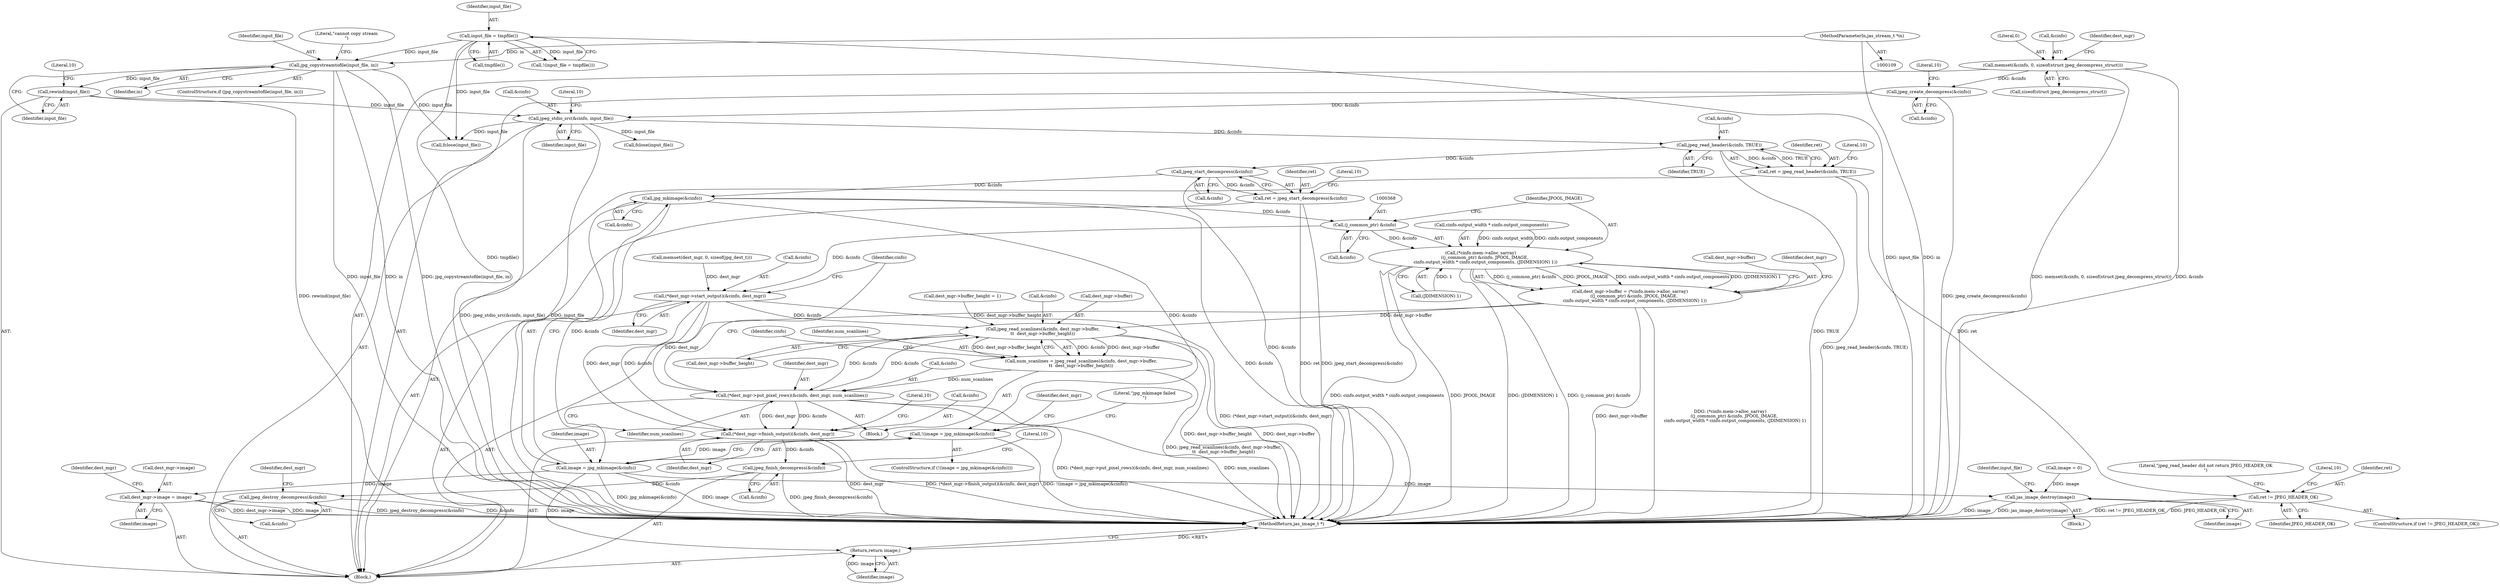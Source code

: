 digraph "0_jasper_d42b2388f7f8e0332c846675133acea151fc557a_40@API" {
"1000217" [label="(Call,jpeg_read_header(&cinfo, TRUE))"];
"1000205" [label="(Call,jpeg_stdio_src(&cinfo, input_file))"];
"1000194" [label="(Call,jpeg_create_decompress(&cinfo))"];
"1000134" [label="(Call,memset(&cinfo, 0, sizeof(struct jpeg_decompress_struct)))"];
"1000173" [label="(Call,rewind(input_file))"];
"1000166" [label="(Call,jpg_copystreamtofile(input_file, in))"];
"1000158" [label="(Call,input_file = tmpfile())"];
"1000110" [label="(MethodParameterIn,jas_stream_t *in)"];
"1000215" [label="(Call,ret = jpeg_read_header(&cinfo, TRUE))"];
"1000227" [label="(Call,ret != JPEG_HEADER_OK)"];
"1000256" [label="(Call,jpeg_start_decompress(&cinfo))"];
"1000254" [label="(Call,ret = jpeg_start_decompress(&cinfo))"];
"1000320" [label="(Call,jpg_mkimage(&cinfo))"];
"1000317" [label="(Call,!(image = jpg_mkimage(&cinfo)))"];
"1000318" [label="(Call,image = jpg_mkimage(&cinfo))"];
"1000327" [label="(Call,dest_mgr->image = image)"];
"1000465" [label="(Return,return image;)"];
"1000480" [label="(Call,jas_image_destroy(image))"];
"1000367" [label="(Call,(j_common_ptr) &cinfo)"];
"1000366" [label="(Call,(*cinfo.mem->alloc_sarray)\n      ((j_common_ptr) &cinfo, JPOOL_IMAGE,\n       cinfo.output_width * cinfo.output_components, (JDIMENSION) 1))"];
"1000362" [label="(Call,dest_mgr->buffer = (*cinfo.mem->alloc_sarray)\n      ((j_common_ptr) &cinfo, JPOOL_IMAGE,\n       cinfo.output_width * cinfo.output_components, (JDIMENSION) 1))"];
"1000407" [label="(Call,jpeg_read_scanlines(&cinfo, dest_mgr->buffer,\n\t\t  dest_mgr->buffer_height))"];
"1000405" [label="(Call,num_scanlines = jpeg_read_scanlines(&cinfo, dest_mgr->buffer,\n\t\t  dest_mgr->buffer_height))"];
"1000416" [label="(Call,(*dest_mgr->put_pixel_rows)(&cinfo, dest_mgr, num_scanlines))"];
"1000421" [label="(Call,(*dest_mgr->finish_output)(&cinfo, dest_mgr))"];
"1000431" [label="(Call,jpeg_finish_decompress(&cinfo))"];
"1000440" [label="(Call,jpeg_destroy_decompress(&cinfo))"];
"1000392" [label="(Call,(*dest_mgr->start_output)(&cinfo, dest_mgr))"];
"1000160" [label="(Call,tmpfile())"];
"1000173" [label="(Call,rewind(input_file))"];
"1000431" [label="(Call,jpeg_finish_decompress(&cinfo))"];
"1000404" [label="(Block,)"];
"1000195" [label="(Call,&cinfo)"];
"1000222" [label="(Literal,10)"];
"1000320" [label="(Call,jpg_mkimage(&cinfo))"];
"1000372" [label="(Call,cinfo.output_width * cinfo.output_components)"];
"1000216" [label="(Identifier,ret)"];
"1000174" [label="(Identifier,input_file)"];
"1000318" [label="(Call,image = jpg_mkimage(&cinfo))"];
"1000328" [label="(Call,dest_mgr->image)"];
"1000316" [label="(ControlStructure,if (!(image = jpg_mkimage(&cinfo))))"];
"1000226" [label="(ControlStructure,if (ret != JPEG_HEADER_OK))"];
"1000321" [label="(Call,&cinfo)"];
"1000382" [label="(Call,dest_mgr->buffer_height = 1)"];
"1000329" [label="(Identifier,dest_mgr)"];
"1000220" [label="(Identifier,TRUE)"];
"1000421" [label="(Call,(*dest_mgr->finish_output)(&cinfo, dest_mgr))"];
"1000392" [label="(Call,(*dest_mgr->start_output)(&cinfo, dest_mgr))"];
"1000367" [label="(Call,(j_common_ptr) &cinfo)"];
"1000206" [label="(Call,&cinfo)"];
"1000413" [label="(Call,dest_mgr->buffer_height)"];
"1000159" [label="(Identifier,input_file)"];
"1000483" [label="(Identifier,input_file)"];
"1000215" [label="(Call,ret = jpeg_read_header(&cinfo, TRUE))"];
"1000481" [label="(Identifier,image)"];
"1000363" [label="(Call,dest_mgr->buffer)"];
"1000384" [label="(Identifier,dest_mgr)"];
"1000208" [label="(Identifier,input_file)"];
"1000194" [label="(Call,jpeg_create_decompress(&cinfo))"];
"1000217" [label="(Call,jpeg_read_header(&cinfo, TRUE))"];
"1000256" [label="(Call,jpeg_start_decompress(&cinfo))"];
"1000424" [label="(Identifier,dest_mgr)"];
"1000134" [label="(Call,memset(&cinfo, 0, sizeof(struct jpeg_decompress_struct)))"];
"1000408" [label="(Call,&cinfo)"];
"1000405" [label="(Call,num_scanlines = jpeg_read_scanlines(&cinfo, dest_mgr->buffer,\n\t\t  dest_mgr->buffer_height))"];
"1000110" [label="(MethodParameterIn,jas_stream_t *in)"];
"1000140" [label="(Call,memset(dest_mgr, 0, sizeof(jpg_dest_t)))"];
"1000257" [label="(Call,&cinfo)"];
"1000141" [label="(Identifier,dest_mgr)"];
"1000218" [label="(Call,&cinfo)"];
"1000327" [label="(Call,dest_mgr->image = image)"];
"1000395" [label="(Identifier,dest_mgr)"];
"1000229" [label="(Identifier,JPEG_HEADER_OK)"];
"1000319" [label="(Identifier,image)"];
"1000255" [label="(Identifier,ret)"];
"1000260" [label="(Literal,10)"];
"1000432" [label="(Call,&cinfo)"];
"1000420" [label="(Identifier,num_scanlines)"];
"1000419" [label="(Identifier,dest_mgr)"];
"1000210" [label="(Literal,10)"];
"1000366" [label="(Call,(*cinfo.mem->alloc_sarray)\n      ((j_common_ptr) &cinfo, JPOOL_IMAGE,\n       cinfo.output_width * cinfo.output_components, (JDIMENSION) 1))"];
"1000445" [label="(Identifier,dest_mgr)"];
"1000232" [label="(Literal,\"jpeg_read_header did not return JPEG_HEADER_OK\n\")"];
"1000362" [label="(Call,dest_mgr->buffer = (*cinfo.mem->alloc_sarray)\n      ((j_common_ptr) &cinfo, JPOOL_IMAGE,\n       cinfo.output_width * cinfo.output_components, (JDIMENSION) 1))"];
"1000369" [label="(Call,&cinfo)"];
"1000416" [label="(Call,(*dest_mgr->put_pixel_rows)(&cinfo, dest_mgr, num_scanlines))"];
"1000379" [label="(Call,(JDIMENSION) 1)"];
"1000426" [label="(Literal,10)"];
"1000371" [label="(Identifier,JPOOL_IMAGE)"];
"1000150" [label="(Call,image = 0)"];
"1000489" [label="(MethodReturn,jas_image_t *)"];
"1000479" [label="(Block,)"];
"1000317" [label="(Call,!(image = jpg_mkimage(&cinfo)))"];
"1000480" [label="(Call,jas_image_destroy(image))"];
"1000167" [label="(Identifier,input_file)"];
"1000198" [label="(Literal,10)"];
"1000138" [label="(Call,sizeof(struct jpeg_decompress_struct))"];
"1000234" [label="(Literal,10)"];
"1000407" [label="(Call,jpeg_read_scanlines(&cinfo, dest_mgr->buffer,\n\t\t  dest_mgr->buffer_height))"];
"1000422" [label="(Call,&cinfo)"];
"1000168" [label="(Identifier,in)"];
"1000418" [label="(Identifier,cinfo)"];
"1000399" [label="(Identifier,cinfo)"];
"1000137" [label="(Literal,0)"];
"1000325" [label="(Literal,\"jpg_mkimage failed\n\")"];
"1000466" [label="(Identifier,image)"];
"1000158" [label="(Call,input_file = tmpfile())"];
"1000254" [label="(Call,ret = jpeg_start_decompress(&cinfo))"];
"1000417" [label="(Call,&cinfo)"];
"1000336" [label="(Identifier,dest_mgr)"];
"1000157" [label="(Call,!(input_file = tmpfile()))"];
"1000393" [label="(Call,&cinfo)"];
"1000410" [label="(Call,dest_mgr->buffer)"];
"1000406" [label="(Identifier,num_scanlines)"];
"1000331" [label="(Identifier,image)"];
"1000228" [label="(Identifier,ret)"];
"1000176" [label="(Literal,10)"];
"1000205" [label="(Call,jpeg_stdio_src(&cinfo, input_file))"];
"1000440" [label="(Call,jpeg_destroy_decompress(&cinfo))"];
"1000227" [label="(Call,ret != JPEG_HEADER_OK)"];
"1000171" [label="(Literal,\"cannot copy stream\n\")"];
"1000435" [label="(Literal,10)"];
"1000465" [label="(Return,return image;)"];
"1000441" [label="(Call,&cinfo)"];
"1000452" [label="(Call,fclose(input_file))"];
"1000112" [label="(Block,)"];
"1000485" [label="(Call,fclose(input_file))"];
"1000135" [label="(Call,&cinfo)"];
"1000166" [label="(Call,jpg_copystreamtofile(input_file, in))"];
"1000165" [label="(ControlStructure,if (jpg_copystreamtofile(input_file, in)))"];
"1000217" -> "1000215"  [label="AST: "];
"1000217" -> "1000220"  [label="CFG: "];
"1000218" -> "1000217"  [label="AST: "];
"1000220" -> "1000217"  [label="AST: "];
"1000215" -> "1000217"  [label="CFG: "];
"1000217" -> "1000489"  [label="DDG: TRUE"];
"1000217" -> "1000215"  [label="DDG: &cinfo"];
"1000217" -> "1000215"  [label="DDG: TRUE"];
"1000205" -> "1000217"  [label="DDG: &cinfo"];
"1000217" -> "1000256"  [label="DDG: &cinfo"];
"1000205" -> "1000112"  [label="AST: "];
"1000205" -> "1000208"  [label="CFG: "];
"1000206" -> "1000205"  [label="AST: "];
"1000208" -> "1000205"  [label="AST: "];
"1000210" -> "1000205"  [label="CFG: "];
"1000205" -> "1000489"  [label="DDG: input_file"];
"1000205" -> "1000489"  [label="DDG: jpeg_stdio_src(&cinfo, input_file)"];
"1000194" -> "1000205"  [label="DDG: &cinfo"];
"1000173" -> "1000205"  [label="DDG: input_file"];
"1000205" -> "1000452"  [label="DDG: input_file"];
"1000205" -> "1000485"  [label="DDG: input_file"];
"1000194" -> "1000112"  [label="AST: "];
"1000194" -> "1000195"  [label="CFG: "];
"1000195" -> "1000194"  [label="AST: "];
"1000198" -> "1000194"  [label="CFG: "];
"1000194" -> "1000489"  [label="DDG: jpeg_create_decompress(&cinfo)"];
"1000134" -> "1000194"  [label="DDG: &cinfo"];
"1000134" -> "1000112"  [label="AST: "];
"1000134" -> "1000138"  [label="CFG: "];
"1000135" -> "1000134"  [label="AST: "];
"1000137" -> "1000134"  [label="AST: "];
"1000138" -> "1000134"  [label="AST: "];
"1000141" -> "1000134"  [label="CFG: "];
"1000134" -> "1000489"  [label="DDG: memset(&cinfo, 0, sizeof(struct jpeg_decompress_struct))"];
"1000134" -> "1000489"  [label="DDG: &cinfo"];
"1000173" -> "1000112"  [label="AST: "];
"1000173" -> "1000174"  [label="CFG: "];
"1000174" -> "1000173"  [label="AST: "];
"1000176" -> "1000173"  [label="CFG: "];
"1000173" -> "1000489"  [label="DDG: rewind(input_file)"];
"1000166" -> "1000173"  [label="DDG: input_file"];
"1000166" -> "1000165"  [label="AST: "];
"1000166" -> "1000168"  [label="CFG: "];
"1000167" -> "1000166"  [label="AST: "];
"1000168" -> "1000166"  [label="AST: "];
"1000171" -> "1000166"  [label="CFG: "];
"1000174" -> "1000166"  [label="CFG: "];
"1000166" -> "1000489"  [label="DDG: in"];
"1000166" -> "1000489"  [label="DDG: jpg_copystreamtofile(input_file, in)"];
"1000166" -> "1000489"  [label="DDG: input_file"];
"1000158" -> "1000166"  [label="DDG: input_file"];
"1000110" -> "1000166"  [label="DDG: in"];
"1000166" -> "1000485"  [label="DDG: input_file"];
"1000158" -> "1000157"  [label="AST: "];
"1000158" -> "1000160"  [label="CFG: "];
"1000159" -> "1000158"  [label="AST: "];
"1000160" -> "1000158"  [label="AST: "];
"1000157" -> "1000158"  [label="CFG: "];
"1000158" -> "1000489"  [label="DDG: input_file"];
"1000158" -> "1000489"  [label="DDG: tmpfile()"];
"1000158" -> "1000157"  [label="DDG: input_file"];
"1000158" -> "1000485"  [label="DDG: input_file"];
"1000110" -> "1000109"  [label="AST: "];
"1000110" -> "1000489"  [label="DDG: in"];
"1000215" -> "1000112"  [label="AST: "];
"1000216" -> "1000215"  [label="AST: "];
"1000222" -> "1000215"  [label="CFG: "];
"1000215" -> "1000489"  [label="DDG: jpeg_read_header(&cinfo, TRUE)"];
"1000215" -> "1000227"  [label="DDG: ret"];
"1000227" -> "1000226"  [label="AST: "];
"1000227" -> "1000229"  [label="CFG: "];
"1000228" -> "1000227"  [label="AST: "];
"1000229" -> "1000227"  [label="AST: "];
"1000232" -> "1000227"  [label="CFG: "];
"1000234" -> "1000227"  [label="CFG: "];
"1000227" -> "1000489"  [label="DDG: ret != JPEG_HEADER_OK"];
"1000227" -> "1000489"  [label="DDG: JPEG_HEADER_OK"];
"1000256" -> "1000254"  [label="AST: "];
"1000256" -> "1000257"  [label="CFG: "];
"1000257" -> "1000256"  [label="AST: "];
"1000254" -> "1000256"  [label="CFG: "];
"1000256" -> "1000489"  [label="DDG: &cinfo"];
"1000256" -> "1000254"  [label="DDG: &cinfo"];
"1000256" -> "1000320"  [label="DDG: &cinfo"];
"1000254" -> "1000112"  [label="AST: "];
"1000255" -> "1000254"  [label="AST: "];
"1000260" -> "1000254"  [label="CFG: "];
"1000254" -> "1000489"  [label="DDG: ret"];
"1000254" -> "1000489"  [label="DDG: jpeg_start_decompress(&cinfo)"];
"1000320" -> "1000318"  [label="AST: "];
"1000320" -> "1000321"  [label="CFG: "];
"1000321" -> "1000320"  [label="AST: "];
"1000318" -> "1000320"  [label="CFG: "];
"1000320" -> "1000489"  [label="DDG: &cinfo"];
"1000320" -> "1000317"  [label="DDG: &cinfo"];
"1000320" -> "1000318"  [label="DDG: &cinfo"];
"1000320" -> "1000367"  [label="DDG: &cinfo"];
"1000317" -> "1000316"  [label="AST: "];
"1000317" -> "1000318"  [label="CFG: "];
"1000318" -> "1000317"  [label="AST: "];
"1000325" -> "1000317"  [label="CFG: "];
"1000329" -> "1000317"  [label="CFG: "];
"1000317" -> "1000489"  [label="DDG: !(image = jpg_mkimage(&cinfo))"];
"1000318" -> "1000317"  [label="DDG: image"];
"1000319" -> "1000318"  [label="AST: "];
"1000318" -> "1000489"  [label="DDG: image"];
"1000318" -> "1000489"  [label="DDG: jpg_mkimage(&cinfo)"];
"1000318" -> "1000327"  [label="DDG: image"];
"1000318" -> "1000465"  [label="DDG: image"];
"1000318" -> "1000480"  [label="DDG: image"];
"1000327" -> "1000112"  [label="AST: "];
"1000327" -> "1000331"  [label="CFG: "];
"1000328" -> "1000327"  [label="AST: "];
"1000331" -> "1000327"  [label="AST: "];
"1000336" -> "1000327"  [label="CFG: "];
"1000327" -> "1000489"  [label="DDG: image"];
"1000327" -> "1000489"  [label="DDG: dest_mgr->image"];
"1000465" -> "1000112"  [label="AST: "];
"1000465" -> "1000466"  [label="CFG: "];
"1000466" -> "1000465"  [label="AST: "];
"1000489" -> "1000465"  [label="CFG: "];
"1000465" -> "1000489"  [label="DDG: <RET>"];
"1000466" -> "1000465"  [label="DDG: image"];
"1000480" -> "1000479"  [label="AST: "];
"1000480" -> "1000481"  [label="CFG: "];
"1000481" -> "1000480"  [label="AST: "];
"1000483" -> "1000480"  [label="CFG: "];
"1000480" -> "1000489"  [label="DDG: jas_image_destroy(image)"];
"1000480" -> "1000489"  [label="DDG: image"];
"1000150" -> "1000480"  [label="DDG: image"];
"1000367" -> "1000366"  [label="AST: "];
"1000367" -> "1000369"  [label="CFG: "];
"1000368" -> "1000367"  [label="AST: "];
"1000369" -> "1000367"  [label="AST: "];
"1000371" -> "1000367"  [label="CFG: "];
"1000367" -> "1000366"  [label="DDG: &cinfo"];
"1000367" -> "1000392"  [label="DDG: &cinfo"];
"1000366" -> "1000362"  [label="AST: "];
"1000366" -> "1000379"  [label="CFG: "];
"1000371" -> "1000366"  [label="AST: "];
"1000372" -> "1000366"  [label="AST: "];
"1000379" -> "1000366"  [label="AST: "];
"1000362" -> "1000366"  [label="CFG: "];
"1000366" -> "1000489"  [label="DDG: (JDIMENSION) 1"];
"1000366" -> "1000489"  [label="DDG: (j_common_ptr) &cinfo"];
"1000366" -> "1000489"  [label="DDG: cinfo.output_width * cinfo.output_components"];
"1000366" -> "1000489"  [label="DDG: JPOOL_IMAGE"];
"1000366" -> "1000362"  [label="DDG: (j_common_ptr) &cinfo"];
"1000366" -> "1000362"  [label="DDG: JPOOL_IMAGE"];
"1000366" -> "1000362"  [label="DDG: cinfo.output_width * cinfo.output_components"];
"1000366" -> "1000362"  [label="DDG: (JDIMENSION) 1"];
"1000372" -> "1000366"  [label="DDG: cinfo.output_width"];
"1000372" -> "1000366"  [label="DDG: cinfo.output_components"];
"1000379" -> "1000366"  [label="DDG: 1"];
"1000362" -> "1000112"  [label="AST: "];
"1000363" -> "1000362"  [label="AST: "];
"1000384" -> "1000362"  [label="CFG: "];
"1000362" -> "1000489"  [label="DDG: (*cinfo.mem->alloc_sarray)\n      ((j_common_ptr) &cinfo, JPOOL_IMAGE,\n       cinfo.output_width * cinfo.output_components, (JDIMENSION) 1)"];
"1000362" -> "1000489"  [label="DDG: dest_mgr->buffer"];
"1000362" -> "1000407"  [label="DDG: dest_mgr->buffer"];
"1000407" -> "1000405"  [label="AST: "];
"1000407" -> "1000413"  [label="CFG: "];
"1000408" -> "1000407"  [label="AST: "];
"1000410" -> "1000407"  [label="AST: "];
"1000413" -> "1000407"  [label="AST: "];
"1000405" -> "1000407"  [label="CFG: "];
"1000407" -> "1000489"  [label="DDG: dest_mgr->buffer_height"];
"1000407" -> "1000489"  [label="DDG: dest_mgr->buffer"];
"1000407" -> "1000405"  [label="DDG: &cinfo"];
"1000407" -> "1000405"  [label="DDG: dest_mgr->buffer"];
"1000407" -> "1000405"  [label="DDG: dest_mgr->buffer_height"];
"1000392" -> "1000407"  [label="DDG: &cinfo"];
"1000416" -> "1000407"  [label="DDG: &cinfo"];
"1000382" -> "1000407"  [label="DDG: dest_mgr->buffer_height"];
"1000407" -> "1000416"  [label="DDG: &cinfo"];
"1000405" -> "1000404"  [label="AST: "];
"1000406" -> "1000405"  [label="AST: "];
"1000418" -> "1000405"  [label="CFG: "];
"1000405" -> "1000489"  [label="DDG: jpeg_read_scanlines(&cinfo, dest_mgr->buffer,\n\t\t  dest_mgr->buffer_height)"];
"1000405" -> "1000416"  [label="DDG: num_scanlines"];
"1000416" -> "1000404"  [label="AST: "];
"1000416" -> "1000420"  [label="CFG: "];
"1000417" -> "1000416"  [label="AST: "];
"1000419" -> "1000416"  [label="AST: "];
"1000420" -> "1000416"  [label="AST: "];
"1000399" -> "1000416"  [label="CFG: "];
"1000416" -> "1000489"  [label="DDG: num_scanlines"];
"1000416" -> "1000489"  [label="DDG: (*dest_mgr->put_pixel_rows)(&cinfo, dest_mgr, num_scanlines)"];
"1000392" -> "1000416"  [label="DDG: dest_mgr"];
"1000416" -> "1000421"  [label="DDG: &cinfo"];
"1000416" -> "1000421"  [label="DDG: dest_mgr"];
"1000421" -> "1000112"  [label="AST: "];
"1000421" -> "1000424"  [label="CFG: "];
"1000422" -> "1000421"  [label="AST: "];
"1000424" -> "1000421"  [label="AST: "];
"1000426" -> "1000421"  [label="CFG: "];
"1000421" -> "1000489"  [label="DDG: dest_mgr"];
"1000421" -> "1000489"  [label="DDG: (*dest_mgr->finish_output)(&cinfo, dest_mgr)"];
"1000392" -> "1000421"  [label="DDG: &cinfo"];
"1000392" -> "1000421"  [label="DDG: dest_mgr"];
"1000421" -> "1000431"  [label="DDG: &cinfo"];
"1000431" -> "1000112"  [label="AST: "];
"1000431" -> "1000432"  [label="CFG: "];
"1000432" -> "1000431"  [label="AST: "];
"1000435" -> "1000431"  [label="CFG: "];
"1000431" -> "1000489"  [label="DDG: jpeg_finish_decompress(&cinfo)"];
"1000431" -> "1000440"  [label="DDG: &cinfo"];
"1000440" -> "1000112"  [label="AST: "];
"1000440" -> "1000441"  [label="CFG: "];
"1000441" -> "1000440"  [label="AST: "];
"1000445" -> "1000440"  [label="CFG: "];
"1000440" -> "1000489"  [label="DDG: jpeg_destroy_decompress(&cinfo)"];
"1000440" -> "1000489"  [label="DDG: &cinfo"];
"1000392" -> "1000112"  [label="AST: "];
"1000392" -> "1000395"  [label="CFG: "];
"1000393" -> "1000392"  [label="AST: "];
"1000395" -> "1000392"  [label="AST: "];
"1000399" -> "1000392"  [label="CFG: "];
"1000392" -> "1000489"  [label="DDG: (*dest_mgr->start_output)(&cinfo, dest_mgr)"];
"1000140" -> "1000392"  [label="DDG: dest_mgr"];
}
